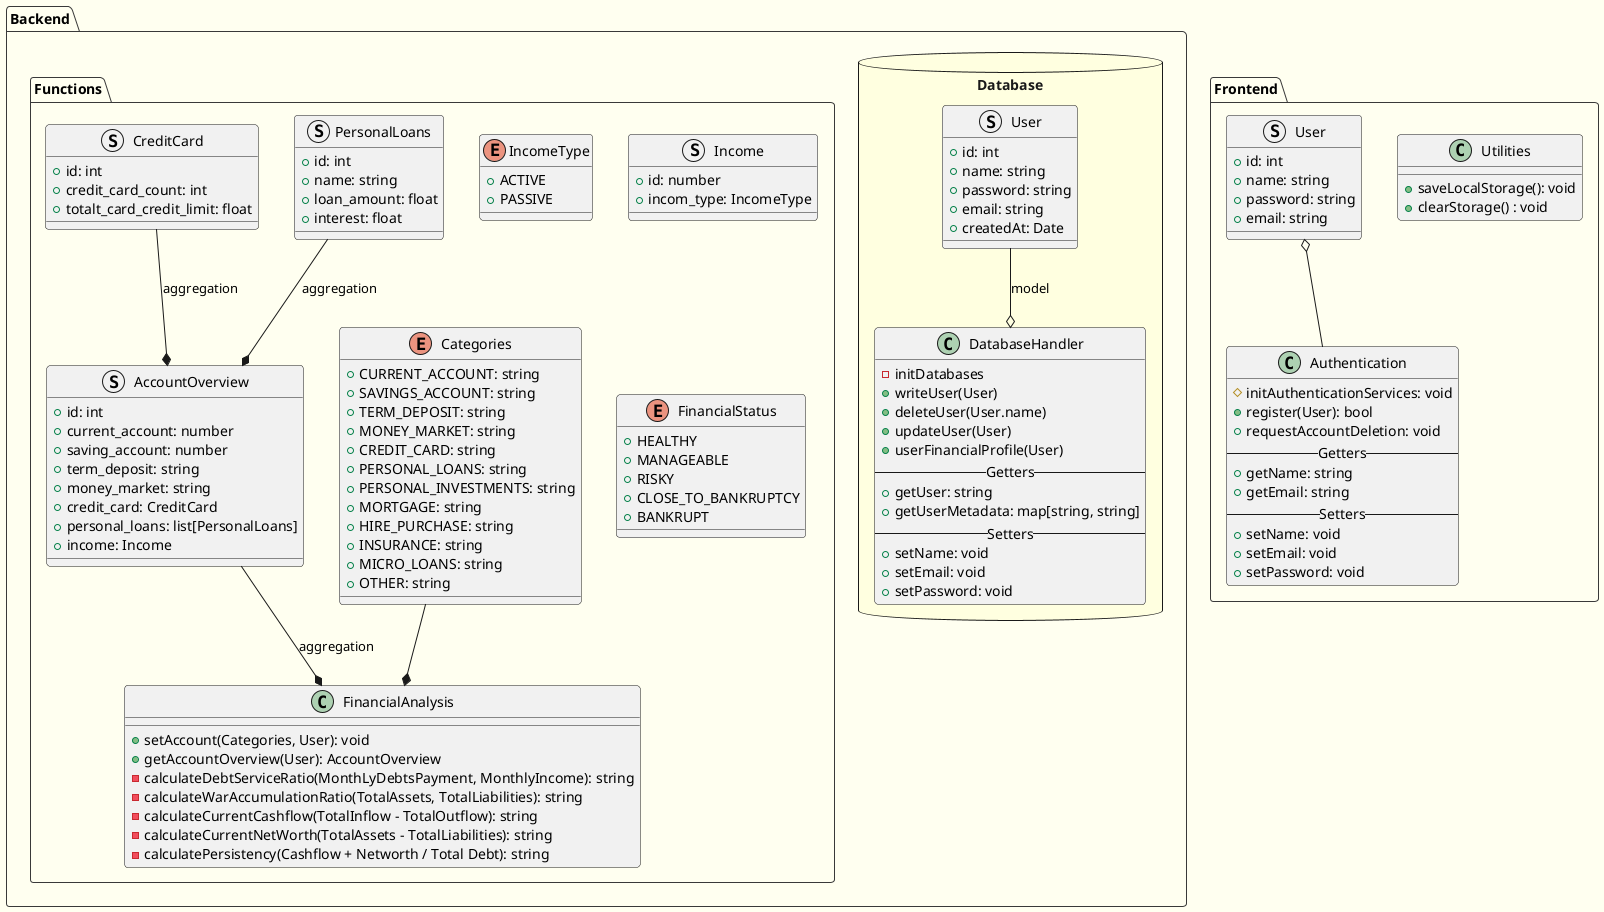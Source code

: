 @startuml Logic Components

!theme mars

skinparam handwritten false
skinparam shadowing false
skinparam backgroundColor #FFFFF0

package Backend {
    package Database <<Database>> #LightYellow {
        class DatabaseHandler {
            - initDatabases
            + writeUser(User)
            + deleteUser(User.name)
            + updateUser(User)
            + userFinancialProfile(User)
            --Getters--
            + getUser: string
            + getUserMetadata: map[string, string]
            --Setters--
            + setName: void
            + setEmail: void
            + setPassword: void
        }

        struct User {
            + id: int
            + name: string
            + password: string
            + email: string
            + createdAt: Date
        }
    }

    package Functions {
        enum Categories {
            + CURRENT_ACCOUNT: string
            + SAVINGS_ACCOUNT: string
            + TERM_DEPOSIT: string
            + MONEY_MARKET: string
            + CREDIT_CARD: string
            + PERSONAL_LOANS: string
            + PERSONAL_INVESTMENTS: string
            + MORTGAGE: string
            + HIRE_PURCHASE: string
            + INSURANCE: string
            + MICRO_LOANS: string
            + OTHER: string
        }

        struct AccountOverview {
            + id: int
            + current_account: number
            + saving_account: number
            + term_deposit: string
            + money_market: string
            + credit_card: CreditCard
            + personal_loans: list[PersonalLoans]
            + income: Income
        }

        enum IncomeType {
            + ACTIVE
            + PASSIVE
        }

        struct Income {
            + id: number
            + incom_type: IncomeType
        }

        struct PersonalLoans {
            + id: int
            + name: string
            + loan_amount: float
            + interest: float
        }

        struct CreditCard {
            + id: int
            + credit_card_count: int
            + totalt_card_credit_limit: float
        }

        enum FinancialStatus {
            + HEALTHY
            + MANAGEABLE
            + RISKY
            + CLOSE_TO_BANKRUPTCY
            + BANKRUPT 
        }

        class FinancialAnalysis {
            + setAccount(Categories, User): void
            + getAccountOverview(User): AccountOverview
            - calculateDebtServiceRatio(MonthLyDebtsPayment, MonthlyIncome): string 
            - calculateWarAccumulationRatio(TotalAssets, TotalLiabilities): string
            - calculateCurrentCashflow(TotalInflow - TotalOutflow): string
            - calculateCurrentNetWorth(TotalAssets - TotalLiabilities): string
            - calculatePersistency(Cashflow + Networth / Total Debt): string
        }
    }

    ' note bottom of calculateDebtServiceRatio
    '     Debt Service Ratio (DSR):
    '     This method calculates the Debt Service Ratio based on monthly debt payments and income.
    '     It returns a string representing the DSR value.

    '     Summary of DSR Interpretations:
    '     - <&lt; 30% &gt;: Healthy, low risk, strong financial position (Good)
    '     - <&lt; 30% - 40% &gt;: Manageable, generally acceptable (Neutral/Acceptable)
    '     - <&lt; > 40% &gt;: Higher debt load, increased financial strain (Risky/Bad)
    '     - <&lt; > 50% &gt;: Financially overburdened, high risk (Very Bad)
    ' end note

    User --o DatabaseHandler :model
    Categories --* FinancialAnalysis

    AccountOverview --* FinancialAnalysis :aggregation
    CreditCard --* AccountOverview :aggregation
    PersonalLoans --* AccountOverview :aggregation

    ' Functions --o Database: Align
}

package Frontend {
    class Authentication {
        # initAuthenticationServices: void
        + register(User): bool
        + requestAccountDeletion: void
        --Getters--
        + getName: string
        + getEmail: string
        --Setters--
        + setName: void
        + setEmail: void
        + setPassword: void
    }

    class Utilities {
        + saveLocalStorage(): void
        + clearStorage() : void
    }

    struct User {
        + id: int
        + name: string
        + password: string 
        + email: string
    }

    User o-- Authentication
}

@enduml